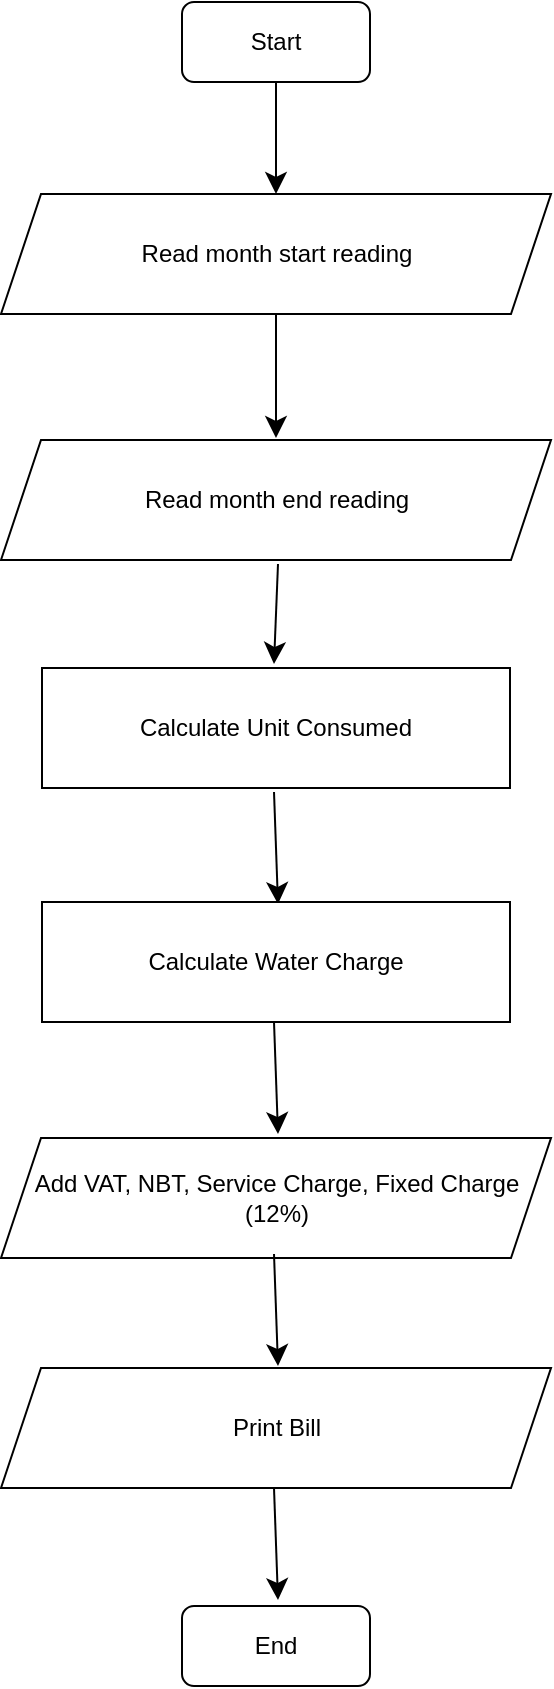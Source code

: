 <mxfile version="24.0.4" type="github">
  <diagram name="Page-1" id="K7NV4D_8GM1_fPgMcDhH">
    <mxGraphModel dx="1824" dy="1972" grid="0" gridSize="10" guides="1" tooltips="1" connect="1" arrows="1" fold="1" page="0" pageScale="1" pageWidth="850" pageHeight="1100" math="0" shadow="0">
      <root>
        <mxCell id="0" />
        <mxCell id="1" parent="0" />
        <mxCell id="Wp7nARzc3UCDha3wbuE0-2" value="Start" style="rounded=1;whiteSpace=wrap;html=1;" parent="1" vertex="1">
          <mxGeometry x="64" y="-155" width="94" height="40" as="geometry" />
        </mxCell>
        <mxCell id="Wp7nARzc3UCDha3wbuE0-5" value="Read month start reading" style="shape=parallelogram;perimeter=parallelogramPerimeter;whiteSpace=wrap;html=1;fixedSize=1;" parent="1" vertex="1">
          <mxGeometry x="-26.5" y="-59" width="275" height="60" as="geometry" />
        </mxCell>
        <mxCell id="Wp7nARzc3UCDha3wbuE0-9" value="End" style="rounded=1;whiteSpace=wrap;html=1;" parent="1" vertex="1">
          <mxGeometry x="64" y="647" width="94" height="40" as="geometry" />
        </mxCell>
        <mxCell id="Wp7nARzc3UCDha3wbuE0-10" value="" style="endArrow=classic;html=1;rounded=0;fontSize=12;startSize=8;endSize=8;curved=1;exitX=0.5;exitY=1;exitDx=0;exitDy=0;" parent="1" source="Wp7nARzc3UCDha3wbuE0-2" target="Wp7nARzc3UCDha3wbuE0-5" edge="1">
          <mxGeometry width="50" height="50" relative="1" as="geometry">
            <mxPoint x="175" y="225" as="sourcePoint" />
            <mxPoint x="225" y="175" as="targetPoint" />
          </mxGeometry>
        </mxCell>
        <mxCell id="Wp7nARzc3UCDha3wbuE0-12" value="" style="endArrow=classic;html=1;rounded=0;fontSize=12;startSize=8;endSize=8;curved=1;exitX=0.5;exitY=1;exitDx=0;exitDy=0;entryX=0.5;entryY=0;entryDx=0;entryDy=0;" parent="1" source="Wp7nARzc3UCDha3wbuE0-5" edge="1">
          <mxGeometry width="50" height="50" relative="1" as="geometry">
            <mxPoint x="121" y="-105" as="sourcePoint" />
            <mxPoint x="111" y="63" as="targetPoint" />
          </mxGeometry>
        </mxCell>
        <mxCell id="Wp7nARzc3UCDha3wbuE0-13" value="" style="endArrow=classic;html=1;rounded=0;fontSize=12;startSize=8;endSize=8;curved=1;exitX=0.5;exitY=1;exitDx=0;exitDy=0;entryX=0.5;entryY=0;entryDx=0;entryDy=0;" parent="1" edge="1">
          <mxGeometry width="50" height="50" relative="1" as="geometry">
            <mxPoint x="112" y="126" as="sourcePoint" />
            <mxPoint x="110" y="176" as="targetPoint" />
          </mxGeometry>
        </mxCell>
        <mxCell id="Wp7nARzc3UCDha3wbuE0-14" value="" style="endArrow=classic;html=1;rounded=0;fontSize=12;startSize=8;endSize=8;curved=1;exitX=0.5;exitY=1;exitDx=0;exitDy=0;entryX=0.5;entryY=0;entryDx=0;entryDy=0;" parent="1" edge="1">
          <mxGeometry width="50" height="50" relative="1" as="geometry">
            <mxPoint x="110" y="240" as="sourcePoint" />
            <mxPoint x="112" y="296" as="targetPoint" />
          </mxGeometry>
        </mxCell>
        <mxCell id="Wp7nARzc3UCDha3wbuE0-16" value="Calculate Unit Consumed" style="rounded=0;whiteSpace=wrap;html=1;" parent="1" vertex="1">
          <mxGeometry x="-6" y="178" width="234" height="60" as="geometry" />
        </mxCell>
        <mxCell id="Wp7nARzc3UCDha3wbuE0-17" value="Add VAT, NBT, Service Charge, Fixed Charge (12%)" style="shape=parallelogram;perimeter=parallelogramPerimeter;whiteSpace=wrap;html=1;fixedSize=1;" parent="1" vertex="1">
          <mxGeometry x="-26.5" y="413" width="275" height="60" as="geometry" />
        </mxCell>
        <mxCell id="Wp7nARzc3UCDha3wbuE0-18" value="Calculate Water Charge" style="rounded=0;whiteSpace=wrap;html=1;" parent="1" vertex="1">
          <mxGeometry x="-6" y="295" width="234" height="60" as="geometry" />
        </mxCell>
        <mxCell id="Wp7nARzc3UCDha3wbuE0-21" value="Print Bill" style="shape=parallelogram;perimeter=parallelogramPerimeter;whiteSpace=wrap;html=1;fixedSize=1;" parent="1" vertex="1">
          <mxGeometry x="-26.5" y="528" width="275" height="60" as="geometry" />
        </mxCell>
        <mxCell id="Wp7nARzc3UCDha3wbuE0-22" value="" style="endArrow=classic;html=1;rounded=0;fontSize=12;startSize=8;endSize=8;curved=1;exitX=0.5;exitY=1;exitDx=0;exitDy=0;entryX=0.5;entryY=0;entryDx=0;entryDy=0;" parent="1" edge="1">
          <mxGeometry width="50" height="50" relative="1" as="geometry">
            <mxPoint x="110" y="355" as="sourcePoint" />
            <mxPoint x="112" y="411" as="targetPoint" />
          </mxGeometry>
        </mxCell>
        <mxCell id="Wp7nARzc3UCDha3wbuE0-24" value="" style="endArrow=classic;html=1;rounded=0;fontSize=12;startSize=8;endSize=8;curved=1;exitX=0.5;exitY=1;exitDx=0;exitDy=0;entryX=0.5;entryY=0;entryDx=0;entryDy=0;" parent="1" edge="1">
          <mxGeometry width="50" height="50" relative="1" as="geometry">
            <mxPoint x="110" y="471" as="sourcePoint" />
            <mxPoint x="112" y="527" as="targetPoint" />
          </mxGeometry>
        </mxCell>
        <mxCell id="Wp7nARzc3UCDha3wbuE0-25" value="" style="endArrow=classic;html=1;rounded=0;fontSize=12;startSize=8;endSize=8;curved=1;exitX=0.5;exitY=1;exitDx=0;exitDy=0;entryX=0.5;entryY=0;entryDx=0;entryDy=0;" parent="1" edge="1">
          <mxGeometry width="50" height="50" relative="1" as="geometry">
            <mxPoint x="110" y="588" as="sourcePoint" />
            <mxPoint x="112" y="644" as="targetPoint" />
          </mxGeometry>
        </mxCell>
        <mxCell id="Wp7nARzc3UCDha3wbuE0-26" value="Read month end reading" style="shape=parallelogram;perimeter=parallelogramPerimeter;whiteSpace=wrap;html=1;fixedSize=1;" parent="1" vertex="1">
          <mxGeometry x="-26.5" y="64" width="275" height="60" as="geometry" />
        </mxCell>
      </root>
    </mxGraphModel>
  </diagram>
</mxfile>
